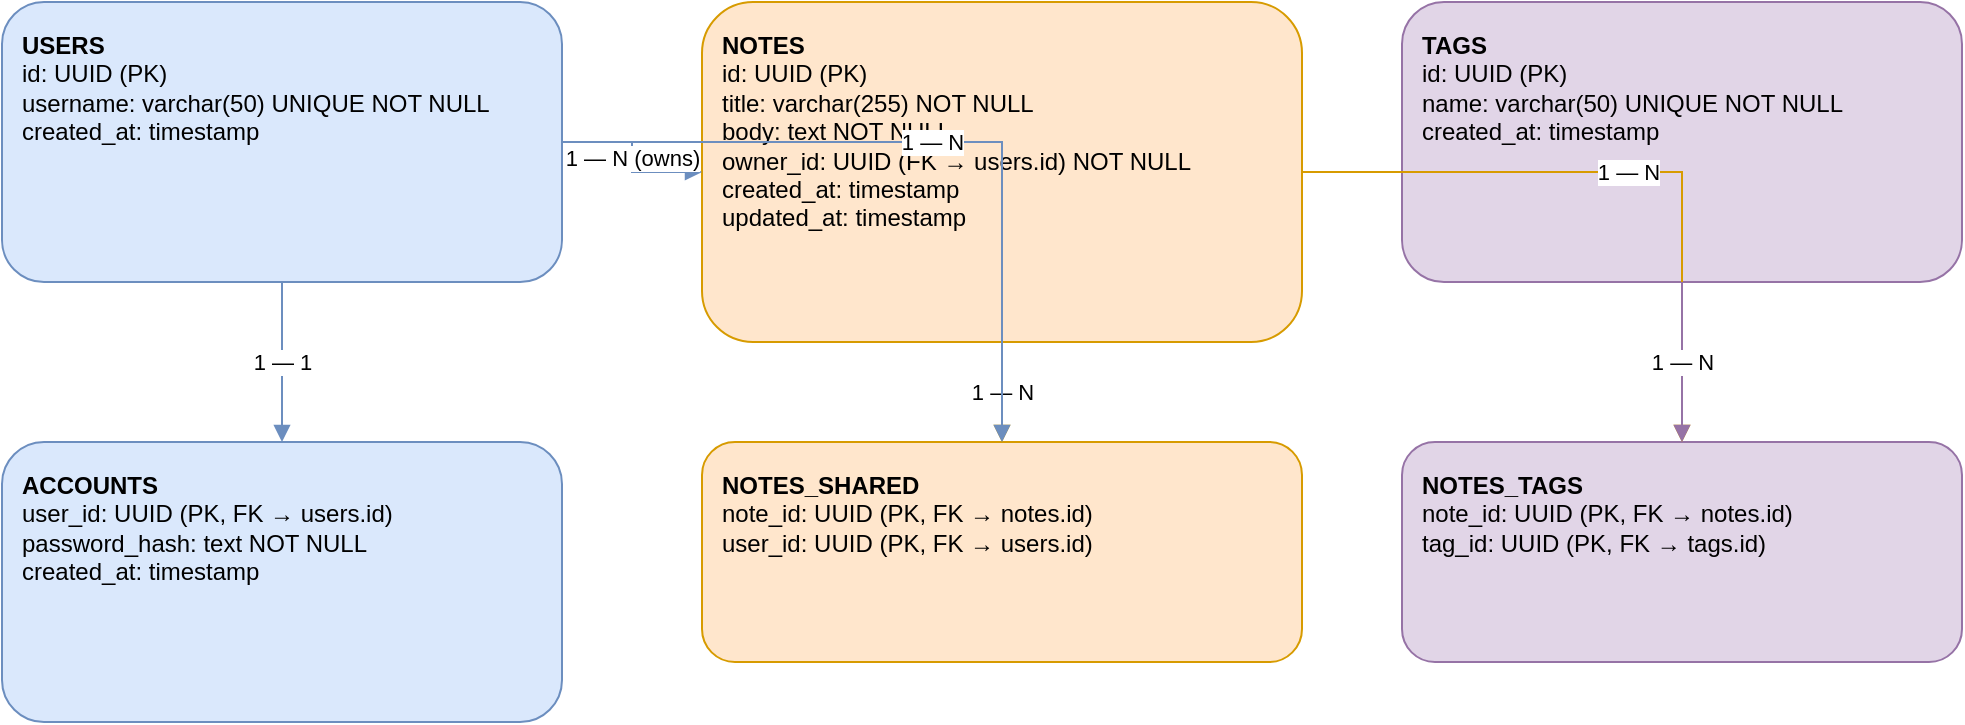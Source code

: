<mxfile version="24.7.8" type="device">
  <diagram id="ERD" name="ER Diagram">
    <mxGraphModel dx="1480" dy="914" grid="1" gridSize="10" guides="1" tooltips="1" connect="1" arrows="1" fold="1" page="1" pageScale="1" pageWidth="1920" pageHeight="1080" math="0" shadow="0">
      <root>
        <mxCell id="0"/>
        <mxCell id="1" parent="0"/>

        <!-- USERS table -->
        <mxCell id="users" value="&lt;b&gt;USERS&lt;/b&gt;&lt;br/&gt;id: UUID (PK)&lt;br/&gt;username: varchar(50) UNIQUE NOT NULL&lt;br/&gt;created_at: timestamp" style="shape=rectangle;whiteSpace=wrap;html=1;rounded=1;glass=0;fillColor=#dae8fc;strokeColor=#6c8ebf;shadow=0;align=left;verticalAlign=top;spacingTop=8;spacingLeft=8;spacingRight=8;spacingBottom=8;" vertex="1" parent="1">
          <mxGeometry x="80" y="80" width="280" height="140" as="geometry"/>
        </mxCell>

        <!-- ACCOUNTS table -->
        <mxCell id="accounts" value="&lt;b&gt;ACCOUNTS&lt;/b&gt;&lt;br/&gt;user_id: UUID (PK, FK → users.id)&lt;br/&gt;password_hash: text NOT NULL&lt;br/&gt;created_at: timestamp" style="shape=rectangle;whiteSpace=wrap;html=1;rounded=1;glass=0;fillColor=#dae8fc;strokeColor=#6c8ebf;shadow=0;align=left;verticalAlign=top;spacingTop=8;spacingLeft=8;spacingRight=8;spacingBottom=8;" vertex="1" parent="1">
          <mxGeometry x="80" y="300" width="280" height="140" as="geometry"/>
        </mxCell>

        <!-- NOTES table -->
        <mxCell id="notes" value="&lt;b&gt;NOTES&lt;/b&gt;&lt;br/&gt;id: UUID (PK)&lt;br/&gt;title: varchar(255) NOT NULL&lt;br/&gt;body: text NOT NULL&lt;br/&gt;owner_id: UUID (FK → users.id) NOT NULL&lt;br/&gt;created_at: timestamp&lt;br/&gt;updated_at: timestamp" style="shape=rectangle;whiteSpace=wrap;html=1;rounded=1;glass=0;fillColor=#ffe6cc;strokeColor=#d79b00;shadow=0;align=left;verticalAlign=top;spacingTop=8;spacingLeft=8;spacingRight=8;spacingBottom=8;" vertex="1" parent="1">
          <mxGeometry x="430" y="80" width="300" height="170" as="geometry"/>
        </mxCell>

        <!-- NOTES_SHARED table -->
        <mxCell id="notes_shared" value="&lt;b&gt;NOTES_SHARED&lt;/b&gt;&lt;br/&gt;note_id: UUID (PK, FK → notes.id)&lt;br/&gt;user_id: UUID (PK, FK → users.id)" style="shape=rectangle;whiteSpace=wrap;html=1;rounded=1;glass=0;fillColor=#ffe6cc;strokeColor=#d79b00;shadow=0;align=left;verticalAlign=top;spacingTop=8;spacingLeft=8;spacingRight=8;spacingBottom=8;" vertex="1" parent="1">
          <mxGeometry x="430" y="300" width="300" height="110" as="geometry"/>
        </mxCell>

        <!-- TAGS table -->
        <mxCell id="tags" value="&lt;b&gt;TAGS&lt;/b&gt;&lt;br/&gt;id: UUID (PK)&lt;br/&gt;name: varchar(50) UNIQUE NOT NULL&lt;br/&gt;created_at: timestamp" style="shape=rectangle;whiteSpace=wrap;html=1;rounded=1;glass=0;fillColor=#e1d5e7;strokeColor=#9673a6;shadow=0;align=left;verticalAlign=top;spacingTop=8;spacingLeft=8;spacingRight=8;spacingBottom=8;" vertex="1" parent="1">
          <mxGeometry x="780" y="80" width="280" height="140" as="geometry"/>
        </mxCell>

        <!-- NOTES_TAGS table -->
        <mxCell id="notes_tags" value="&lt;b&gt;NOTES_TAGS&lt;/b&gt;&lt;br/&gt;note_id: UUID (PK, FK → notes.id)&lt;br/&gt;tag_id: UUID (PK, FK → tags.id)" style="shape=rectangle;whiteSpace=wrap;html=1;rounded=1;glass=0;fillColor=#e1d5e7;strokeColor=#9673a6;shadow=0;align=left;verticalAlign=top;spacingTop=8;spacingLeft=8;spacingRight=8;spacingBottom=8;" vertex="1" parent="1">
          <mxGeometry x="780" y="300" width="280" height="110" as="geometry"/>
        </mxCell>

        <!-- USERS to ACCOUNTS: 1 - 1 -->
        <mxCell id="edge_users_accounts" value="1 — 1" style="edgeStyle=orthogonalEdgeStyle;rounded=0;orthogonalLoop=1;jettySize=auto;html=1;endArrow=block;endFill=1;strokeColor=#6c8ebf;" edge="1" parent="1" source="users" target="accounts">
          <mxGeometry relative="1" as="geometry"/>
        </mxCell>

        <!-- USERS to NOTES (owns): 1 - N -->
        <mxCell id="edge_users_notes" value="1 — N (owns)" style="edgeStyle=orthogonalEdgeStyle;rounded=0;orthogonalLoop=1;jettySize=auto;html=1;endArrow=block;endFill=1;strokeColor=#6c8ebf;" edge="1" parent="1" source="users" target="notes">
          <mxGeometry relative="1" as="geometry"/>
        </mxCell>

        <!-- NOTES_SHARED edges: NOTES and USERS (M2M via bridge) -->
        <mxCell id="edge_notes_notesshared" value="1 — N" style="edgeStyle=orthogonalEdgeStyle;rounded=0;orthogonalLoop=1;jettySize=auto;html=1;endArrow=block;endFill=1;strokeColor=#d79b00;" edge="1" parent="1" source="notes" target="notes_shared">
          <mxGeometry relative="1" as="geometry"/>
        </mxCell>
        <mxCell id="edge_users_notesshared" value="1 — N" style="edgeStyle=orthogonalEdgeStyle;rounded=0;orthogonalLoop=1;jettySize=auto;html=1;endArrow=block;endFill=1;strokeColor=#6c8ebf;" edge="1" parent="1" source="users" target="notes_shared">
          <mxGeometry relative="1" as="geometry"/>
        </mxCell>

        <!-- NOTES_TAGS edges: NOTES and TAGS (M2M via bridge) -->
        <mxCell id="edge_notes_notestags" value="1 — N" style="edgeStyle=orthogonalEdgeStyle;rounded=0;orthogonalLoop=1;jettySize=auto;html=1;endArrow=block;endFill=1;strokeColor=#d79b00;" edge="1" parent="1" source="notes" target="notes_tags">
          <mxGeometry relative="1" as="geometry"/>
        </mxCell>
        <mxCell id="edge_tags_notestags" value="1 — N" style="edgeStyle=orthogonalEdgeStyle;rounded=0;orthogonalLoop=1;jettySize=auto;html=1;endArrow=block;endFill=1;strokeColor=#9673a6;" edge="1" parent="1" source="tags" target="notes_tags">
          <mxGeometry relative="1" as="geometry"/>
        </mxCell>

      </root>
    </mxGraphModel>
  </diagram>
</mxfile>


